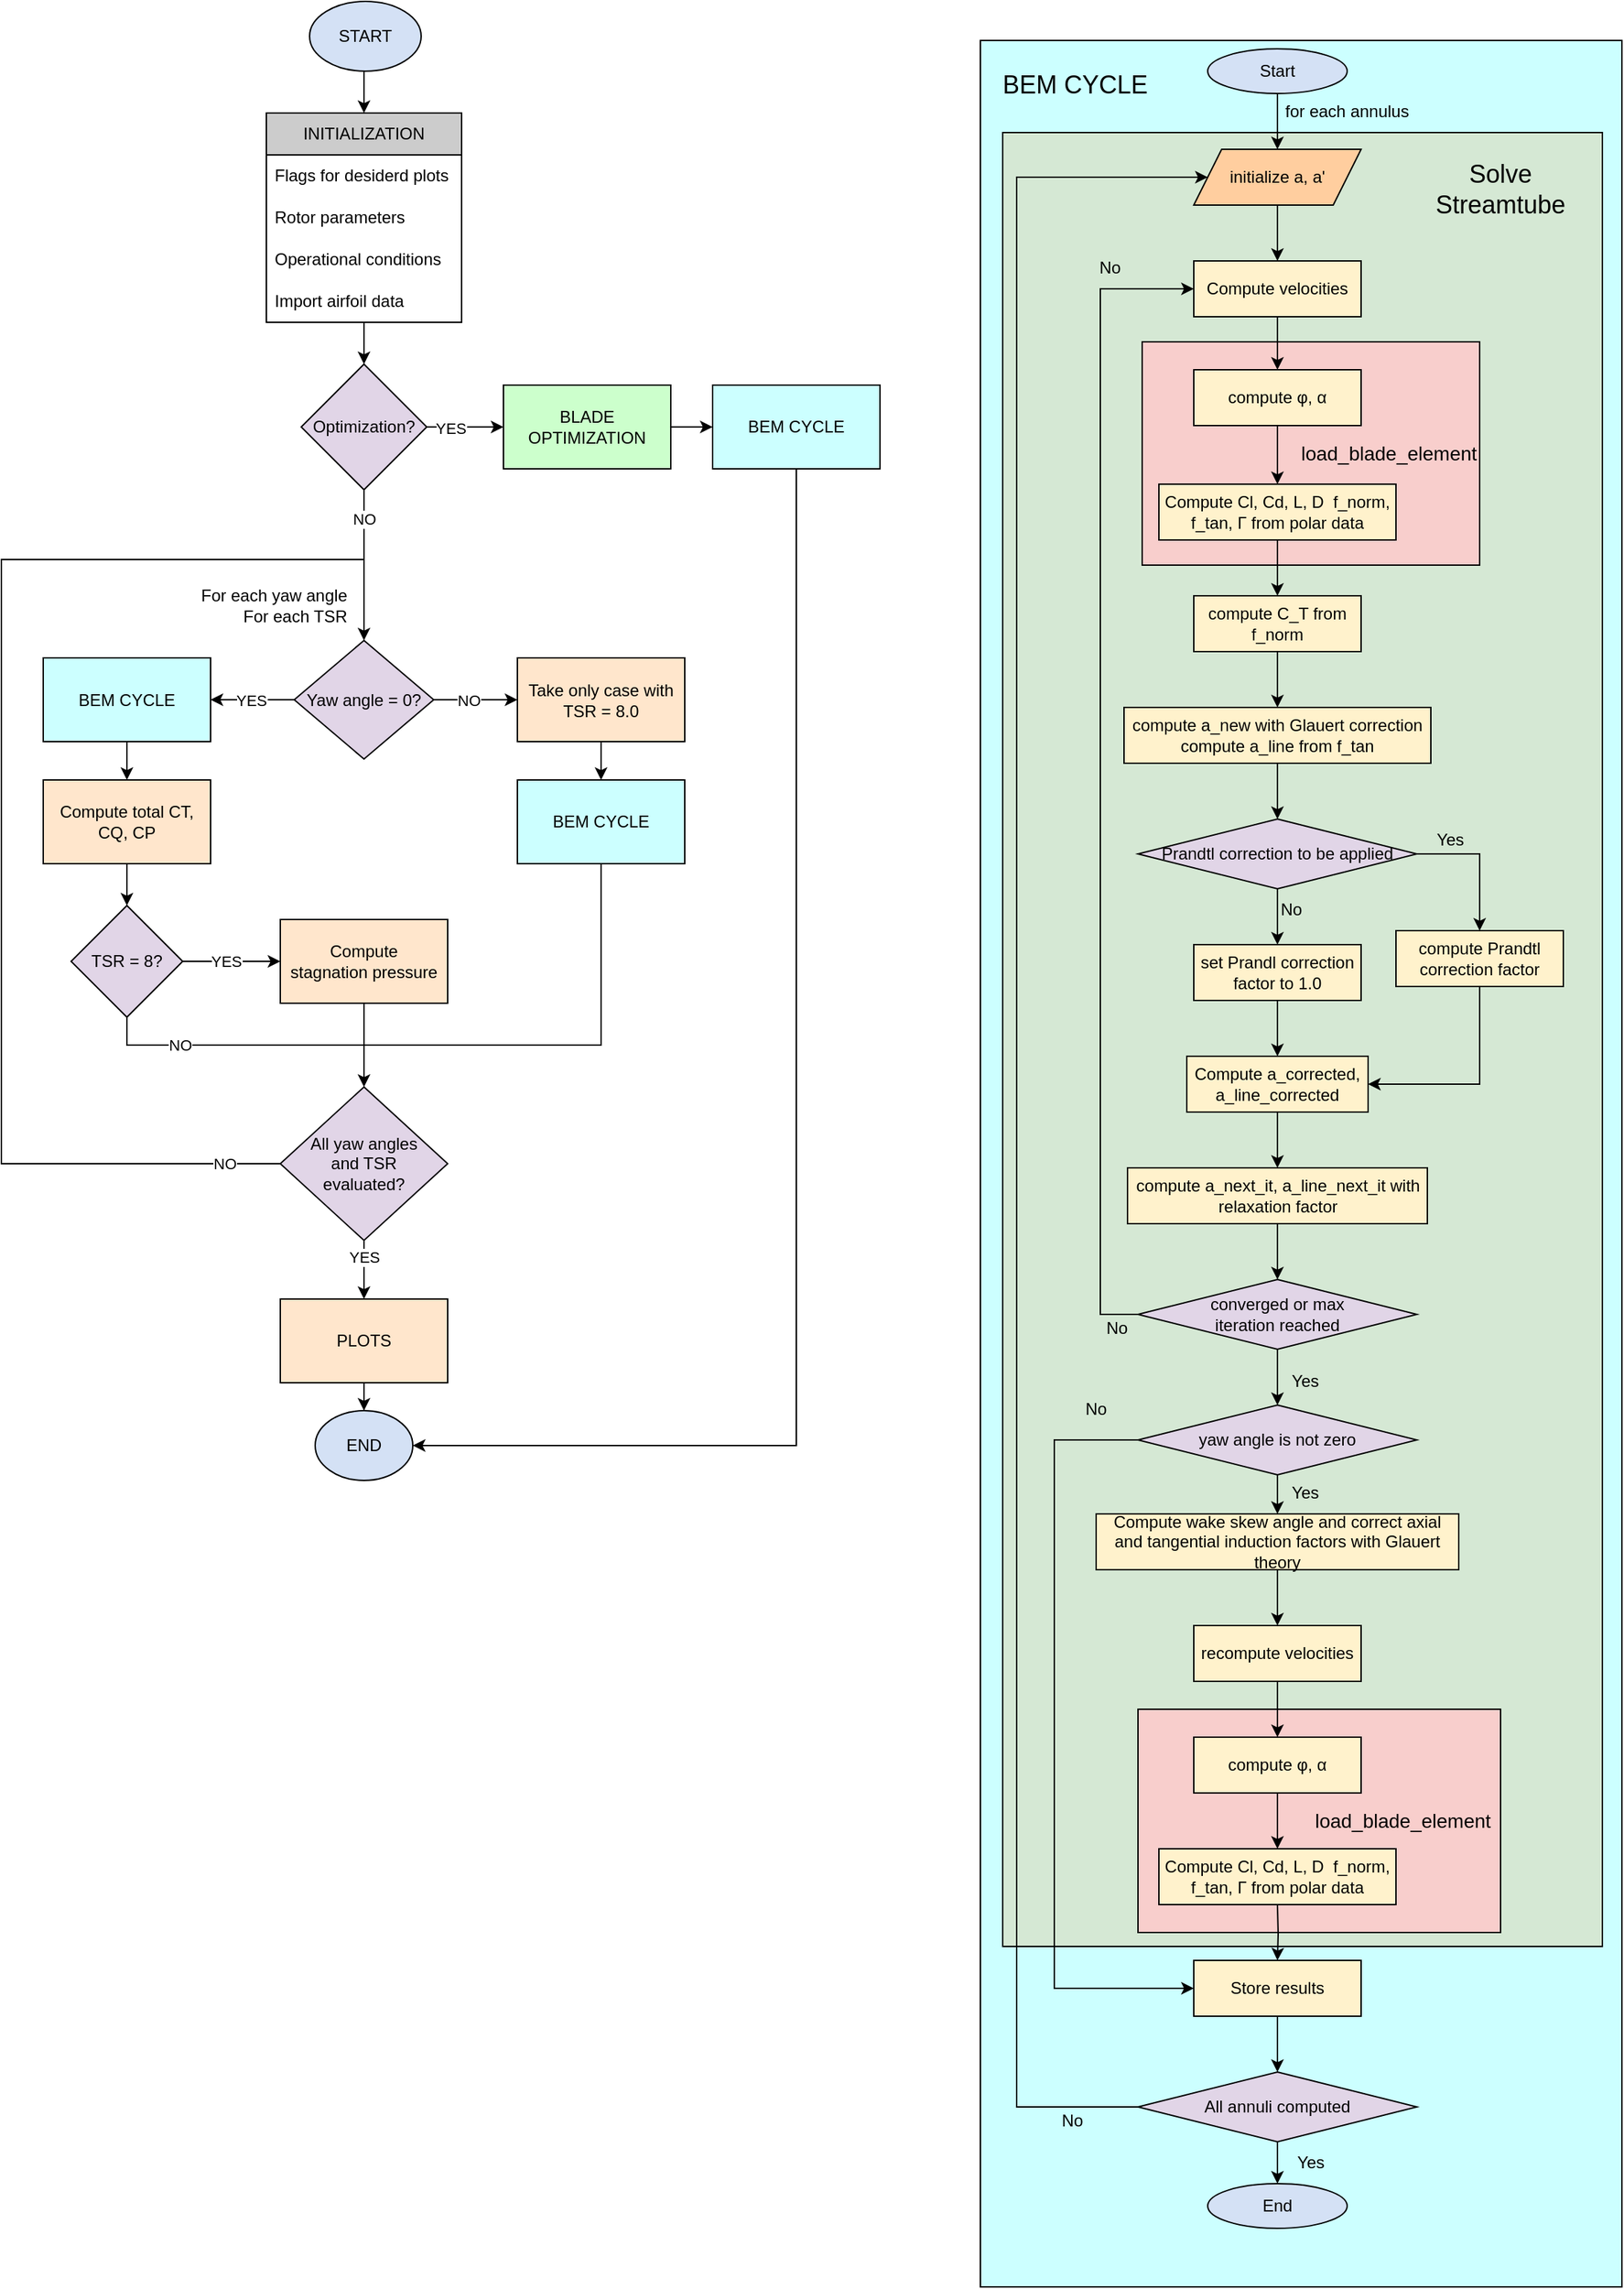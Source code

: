 <mxfile version="26.1.1">
  <diagram id="C5RBs43oDa-KdzZeNtuy" name="Page-1">
    <mxGraphModel dx="6079" dy="2228" grid="1" gridSize="10" guides="1" tooltips="1" connect="1" arrows="1" fold="1" page="1" pageScale="1" pageWidth="827" pageHeight="1169" math="0" shadow="0">
      <root>
        <mxCell id="WIyWlLk6GJQsqaUBKTNV-0" />
        <mxCell id="WIyWlLk6GJQsqaUBKTNV-1" parent="WIyWlLk6GJQsqaUBKTNV-0" />
        <mxCell id="lu5UdBAbkzEqNOQLVhs5-148" value="" style="rounded=0;whiteSpace=wrap;html=1;fillColor=#CCFFFF;" parent="WIyWlLk6GJQsqaUBKTNV-1" vertex="1">
          <mxGeometry x="-93" y="40" width="460" height="1610" as="geometry" />
        </mxCell>
        <mxCell id="LKQV-oSHh0Kc1NYlFT-x-73" value="" style="rounded=0;whiteSpace=wrap;html=1;fillColor=#D5E8D4;" parent="WIyWlLk6GJQsqaUBKTNV-1" vertex="1">
          <mxGeometry x="-77" y="106" width="430" height="1300" as="geometry" />
        </mxCell>
        <mxCell id="LKQV-oSHh0Kc1NYlFT-x-71" value="" style="rounded=0;whiteSpace=wrap;html=1;fillColor=#F8CECC;" parent="WIyWlLk6GJQsqaUBKTNV-1" vertex="1">
          <mxGeometry x="23" y="256" width="242" height="160" as="geometry" />
        </mxCell>
        <mxCell id="LKQV-oSHh0Kc1NYlFT-x-69" value="" style="rounded=0;whiteSpace=wrap;html=1;fillColor=#F8CECC;" parent="WIyWlLk6GJQsqaUBKTNV-1" vertex="1">
          <mxGeometry x="20" y="1236" width="260" height="160" as="geometry" />
        </mxCell>
        <mxCell id="LKQV-oSHh0Kc1NYlFT-x-0" value="for each annulus" style="text;html=1;align=center;verticalAlign=middle;whiteSpace=wrap;rounded=0;" parent="WIyWlLk6GJQsqaUBKTNV-1" vertex="1">
          <mxGeometry x="120" y="76" width="100" height="30" as="geometry" />
        </mxCell>
        <mxCell id="LKQV-oSHh0Kc1NYlFT-x-2" style="edgeStyle=orthogonalEdgeStyle;rounded=0;orthogonalLoop=1;jettySize=auto;html=1;exitX=0.5;exitY=1;exitDx=0;exitDy=0;" parent="WIyWlLk6GJQsqaUBKTNV-1" source="LKQV-oSHh0Kc1NYlFT-x-1" edge="1">
          <mxGeometry relative="1" as="geometry">
            <mxPoint x="120" y="198" as="targetPoint" />
          </mxGeometry>
        </mxCell>
        <mxCell id="LKQV-oSHh0Kc1NYlFT-x-1" value="initialize a, a&#39;" style="shape=parallelogram;perimeter=parallelogramPerimeter;whiteSpace=wrap;html=1;fixedSize=1;fillColor=#FFCE9F;" parent="WIyWlLk6GJQsqaUBKTNV-1" vertex="1">
          <mxGeometry x="60" y="118" width="120" height="40" as="geometry" />
        </mxCell>
        <mxCell id="LKQV-oSHh0Kc1NYlFT-x-3" value="" style="endArrow=classic;html=1;rounded=0;entryX=0.5;entryY=0;entryDx=0;entryDy=0;" parent="WIyWlLk6GJQsqaUBKTNV-1" target="LKQV-oSHh0Kc1NYlFT-x-1" edge="1">
          <mxGeometry width="50" height="50" relative="1" as="geometry">
            <mxPoint x="120" y="78" as="sourcePoint" />
            <mxPoint x="145" y="48" as="targetPoint" />
          </mxGeometry>
        </mxCell>
        <mxCell id="LKQV-oSHh0Kc1NYlFT-x-77" style="edgeStyle=orthogonalEdgeStyle;rounded=0;orthogonalLoop=1;jettySize=auto;html=1;exitX=0.5;exitY=1;exitDx=0;exitDy=0;entryX=0.5;entryY=0;entryDx=0;entryDy=0;" parent="WIyWlLk6GJQsqaUBKTNV-1" source="LKQV-oSHh0Kc1NYlFT-x-4" target="LKQV-oSHh0Kc1NYlFT-x-76" edge="1">
          <mxGeometry relative="1" as="geometry" />
        </mxCell>
        <mxCell id="LKQV-oSHh0Kc1NYlFT-x-4" value="Compute velocities" style="rounded=0;whiteSpace=wrap;html=1;fillColor=#FFF2CC;" parent="WIyWlLk6GJQsqaUBKTNV-1" vertex="1">
          <mxGeometry x="60" y="198" width="120" height="40" as="geometry" />
        </mxCell>
        <mxCell id="LKQV-oSHh0Kc1NYlFT-x-8" value="Compute Cl, Cd, L, D&amp;nbsp; f_norm, f_tan,&amp;nbsp;Γ from polar data" style="rounded=0;whiteSpace=wrap;html=1;fillColor=#FFF2CC;" parent="WIyWlLk6GJQsqaUBKTNV-1" vertex="1">
          <mxGeometry x="35" y="358" width="170" height="40" as="geometry" />
        </mxCell>
        <mxCell id="LKQV-oSHh0Kc1NYlFT-x-13" style="edgeStyle=orthogonalEdgeStyle;rounded=0;orthogonalLoop=1;jettySize=auto;html=1;exitX=0.5;exitY=1;exitDx=0;exitDy=0;entryX=0.5;entryY=0;entryDx=0;entryDy=0;" parent="WIyWlLk6GJQsqaUBKTNV-1" source="LKQV-oSHh0Kc1NYlFT-x-9" target="LKQV-oSHh0Kc1NYlFT-x-12" edge="1">
          <mxGeometry relative="1" as="geometry" />
        </mxCell>
        <mxCell id="LKQV-oSHh0Kc1NYlFT-x-9" value="compute C_T from f_norm" style="rounded=0;whiteSpace=wrap;html=1;fillColor=#FFF2CC;" parent="WIyWlLk6GJQsqaUBKTNV-1" vertex="1">
          <mxGeometry x="60" y="438" width="120" height="40" as="geometry" />
        </mxCell>
        <mxCell id="LKQV-oSHh0Kc1NYlFT-x-10" value="" style="endArrow=classic;html=1;rounded=0;exitX=0.5;exitY=1;exitDx=0;exitDy=0;entryX=0.5;entryY=0;entryDx=0;entryDy=0;" parent="WIyWlLk6GJQsqaUBKTNV-1" source="LKQV-oSHh0Kc1NYlFT-x-8" target="LKQV-oSHh0Kc1NYlFT-x-9" edge="1">
          <mxGeometry width="50" height="50" relative="1" as="geometry">
            <mxPoint x="40" y="458" as="sourcePoint" />
            <mxPoint x="90" y="408" as="targetPoint" />
          </mxGeometry>
        </mxCell>
        <mxCell id="LKQV-oSHh0Kc1NYlFT-x-15" style="edgeStyle=orthogonalEdgeStyle;rounded=0;orthogonalLoop=1;jettySize=auto;html=1;exitX=0.5;exitY=1;exitDx=0;exitDy=0;entryX=0.5;entryY=0;entryDx=0;entryDy=0;" parent="WIyWlLk6GJQsqaUBKTNV-1" source="LKQV-oSHh0Kc1NYlFT-x-12" target="LKQV-oSHh0Kc1NYlFT-x-14" edge="1">
          <mxGeometry relative="1" as="geometry" />
        </mxCell>
        <mxCell id="LKQV-oSHh0Kc1NYlFT-x-12" value="compute a_new with Glauert correction&lt;br&gt;compute a_line from f_tan" style="rounded=0;whiteSpace=wrap;html=1;fillColor=#FFF2CC;" parent="WIyWlLk6GJQsqaUBKTNV-1" vertex="1">
          <mxGeometry x="10" y="518" width="220" height="40" as="geometry" />
        </mxCell>
        <mxCell id="LKQV-oSHh0Kc1NYlFT-x-24" style="edgeStyle=orthogonalEdgeStyle;rounded=0;orthogonalLoop=1;jettySize=auto;html=1;exitX=1;exitY=0.5;exitDx=0;exitDy=0;entryX=0.5;entryY=0;entryDx=0;entryDy=0;" parent="WIyWlLk6GJQsqaUBKTNV-1" source="LKQV-oSHh0Kc1NYlFT-x-14" target="LKQV-oSHh0Kc1NYlFT-x-23" edge="1">
          <mxGeometry relative="1" as="geometry" />
        </mxCell>
        <mxCell id="LKQV-oSHh0Kc1NYlFT-x-27" style="edgeStyle=orthogonalEdgeStyle;rounded=0;orthogonalLoop=1;jettySize=auto;html=1;exitX=0.5;exitY=1;exitDx=0;exitDy=0;entryX=0.5;entryY=0;entryDx=0;entryDy=0;" parent="WIyWlLk6GJQsqaUBKTNV-1" source="LKQV-oSHh0Kc1NYlFT-x-14" target="LKQV-oSHh0Kc1NYlFT-x-26" edge="1">
          <mxGeometry relative="1" as="geometry" />
        </mxCell>
        <mxCell id="LKQV-oSHh0Kc1NYlFT-x-14" value="Prandtl correction to be applied" style="rhombus;whiteSpace=wrap;html=1;fillColor=#E1D5E7;" parent="WIyWlLk6GJQsqaUBKTNV-1" vertex="1">
          <mxGeometry x="20" y="598" width="200" height="50" as="geometry" />
        </mxCell>
        <mxCell id="LKQV-oSHh0Kc1NYlFT-x-32" style="edgeStyle=orthogonalEdgeStyle;rounded=0;orthogonalLoop=1;jettySize=auto;html=1;exitX=0.5;exitY=1;exitDx=0;exitDy=0;entryX=1;entryY=0.5;entryDx=0;entryDy=0;" parent="WIyWlLk6GJQsqaUBKTNV-1" source="LKQV-oSHh0Kc1NYlFT-x-23" target="LKQV-oSHh0Kc1NYlFT-x-30" edge="1">
          <mxGeometry relative="1" as="geometry" />
        </mxCell>
        <mxCell id="LKQV-oSHh0Kc1NYlFT-x-23" value="compute Prandtl correction factor" style="rounded=0;whiteSpace=wrap;html=1;fillColor=#FFF2CC;" parent="WIyWlLk6GJQsqaUBKTNV-1" vertex="1">
          <mxGeometry x="205" y="678" width="120" height="40" as="geometry" />
        </mxCell>
        <mxCell id="LKQV-oSHh0Kc1NYlFT-x-31" style="edgeStyle=orthogonalEdgeStyle;rounded=0;orthogonalLoop=1;jettySize=auto;html=1;exitX=0.5;exitY=1;exitDx=0;exitDy=0;entryX=0.5;entryY=0;entryDx=0;entryDy=0;" parent="WIyWlLk6GJQsqaUBKTNV-1" source="LKQV-oSHh0Kc1NYlFT-x-26" target="LKQV-oSHh0Kc1NYlFT-x-30" edge="1">
          <mxGeometry relative="1" as="geometry" />
        </mxCell>
        <mxCell id="LKQV-oSHh0Kc1NYlFT-x-26" value="set Prandl correction factor to 1.0" style="rounded=0;whiteSpace=wrap;html=1;fillColor=#FFF2CC;" parent="WIyWlLk6GJQsqaUBKTNV-1" vertex="1">
          <mxGeometry x="60" y="688" width="120" height="40" as="geometry" />
        </mxCell>
        <mxCell id="LKQV-oSHh0Kc1NYlFT-x-28" value="Yes" style="text;html=1;align=center;verticalAlign=middle;whiteSpace=wrap;rounded=0;" parent="WIyWlLk6GJQsqaUBKTNV-1" vertex="1">
          <mxGeometry x="214" y="598" width="60" height="30" as="geometry" />
        </mxCell>
        <mxCell id="LKQV-oSHh0Kc1NYlFT-x-29" value="No" style="text;html=1;align=center;verticalAlign=middle;whiteSpace=wrap;rounded=0;" parent="WIyWlLk6GJQsqaUBKTNV-1" vertex="1">
          <mxGeometry x="100" y="648" width="60" height="30" as="geometry" />
        </mxCell>
        <mxCell id="LKQV-oSHh0Kc1NYlFT-x-34" style="edgeStyle=orthogonalEdgeStyle;rounded=0;orthogonalLoop=1;jettySize=auto;html=1;exitX=0.5;exitY=1;exitDx=0;exitDy=0;entryX=0.5;entryY=0;entryDx=0;entryDy=0;" parent="WIyWlLk6GJQsqaUBKTNV-1" source="LKQV-oSHh0Kc1NYlFT-x-30" target="LKQV-oSHh0Kc1NYlFT-x-33" edge="1">
          <mxGeometry relative="1" as="geometry" />
        </mxCell>
        <mxCell id="LKQV-oSHh0Kc1NYlFT-x-30" value="Compute a_corrected, a_line_corrected" style="rounded=0;whiteSpace=wrap;html=1;fillColor=#FFF2CC;" parent="WIyWlLk6GJQsqaUBKTNV-1" vertex="1">
          <mxGeometry x="55" y="768" width="130" height="40" as="geometry" />
        </mxCell>
        <mxCell id="LKQV-oSHh0Kc1NYlFT-x-37" style="edgeStyle=orthogonalEdgeStyle;rounded=0;orthogonalLoop=1;jettySize=auto;html=1;exitX=0.5;exitY=1;exitDx=0;exitDy=0;entryX=0.5;entryY=0;entryDx=0;entryDy=0;" parent="WIyWlLk6GJQsqaUBKTNV-1" source="LKQV-oSHh0Kc1NYlFT-x-33" target="LKQV-oSHh0Kc1NYlFT-x-36" edge="1">
          <mxGeometry relative="1" as="geometry" />
        </mxCell>
        <mxCell id="LKQV-oSHh0Kc1NYlFT-x-33" value="compute a_next_it, a_line_next_it with relaxation factor" style="rounded=0;whiteSpace=wrap;html=1;fillColor=#FFF2CC;" parent="WIyWlLk6GJQsqaUBKTNV-1" vertex="1">
          <mxGeometry x="12.5" y="848" width="215" height="40" as="geometry" />
        </mxCell>
        <mxCell id="LKQV-oSHh0Kc1NYlFT-x-38" style="edgeStyle=orthogonalEdgeStyle;rounded=0;orthogonalLoop=1;jettySize=auto;html=1;exitX=0;exitY=0.5;exitDx=0;exitDy=0;entryX=0;entryY=0.5;entryDx=0;entryDy=0;" parent="WIyWlLk6GJQsqaUBKTNV-1" source="LKQV-oSHh0Kc1NYlFT-x-36" target="LKQV-oSHh0Kc1NYlFT-x-4" edge="1">
          <mxGeometry relative="1" as="geometry">
            <Array as="points">
              <mxPoint x="-7" y="953" />
              <mxPoint x="-7" y="218" />
            </Array>
          </mxGeometry>
        </mxCell>
        <mxCell id="LKQV-oSHh0Kc1NYlFT-x-41" style="edgeStyle=orthogonalEdgeStyle;rounded=0;orthogonalLoop=1;jettySize=auto;html=1;exitX=0.5;exitY=1;exitDx=0;exitDy=0;entryX=0.5;entryY=0;entryDx=0;entryDy=0;" parent="WIyWlLk6GJQsqaUBKTNV-1" source="LKQV-oSHh0Kc1NYlFT-x-36" target="LKQV-oSHh0Kc1NYlFT-x-40" edge="1">
          <mxGeometry relative="1" as="geometry" />
        </mxCell>
        <mxCell id="LKQV-oSHh0Kc1NYlFT-x-36" value="converged or max &lt;br&gt;iteration reached" style="rhombus;whiteSpace=wrap;html=1;fillColor=#E1D5E7;" parent="WIyWlLk6GJQsqaUBKTNV-1" vertex="1">
          <mxGeometry x="20" y="928" width="200" height="50" as="geometry" />
        </mxCell>
        <mxCell id="LKQV-oSHh0Kc1NYlFT-x-39" value="No" style="text;html=1;align=center;verticalAlign=middle;whiteSpace=wrap;rounded=0;" parent="WIyWlLk6GJQsqaUBKTNV-1" vertex="1">
          <mxGeometry x="-30" y="188" width="60" height="30" as="geometry" />
        </mxCell>
        <mxCell id="LKQV-oSHh0Kc1NYlFT-x-44" style="edgeStyle=orthogonalEdgeStyle;rounded=0;orthogonalLoop=1;jettySize=auto;html=1;exitX=0.5;exitY=1;exitDx=0;exitDy=0;entryX=0.5;entryY=0;entryDx=0;entryDy=0;" parent="WIyWlLk6GJQsqaUBKTNV-1" source="LKQV-oSHh0Kc1NYlFT-x-40" target="LKQV-oSHh0Kc1NYlFT-x-43" edge="1">
          <mxGeometry relative="1" as="geometry" />
        </mxCell>
        <mxCell id="LKQV-oSHh0Kc1NYlFT-x-57" style="edgeStyle=orthogonalEdgeStyle;rounded=0;orthogonalLoop=1;jettySize=auto;html=1;exitX=0;exitY=0.5;exitDx=0;exitDy=0;entryX=0;entryY=0.5;entryDx=0;entryDy=0;" parent="WIyWlLk6GJQsqaUBKTNV-1" source="LKQV-oSHh0Kc1NYlFT-x-40" target="LKQV-oSHh0Kc1NYlFT-x-55" edge="1">
          <mxGeometry relative="1" as="geometry">
            <Array as="points">
              <mxPoint x="-40" y="1043" />
              <mxPoint x="-40" y="1436" />
            </Array>
          </mxGeometry>
        </mxCell>
        <mxCell id="LKQV-oSHh0Kc1NYlFT-x-40" value="yaw angle is not zero" style="rhombus;whiteSpace=wrap;html=1;fillColor=#E1D5E7;" parent="WIyWlLk6GJQsqaUBKTNV-1" vertex="1">
          <mxGeometry x="20" y="1018" width="200" height="50" as="geometry" />
        </mxCell>
        <mxCell id="LKQV-oSHh0Kc1NYlFT-x-42" value="Start" style="ellipse;whiteSpace=wrap;html=1;fillColor=#D4E1F5;" parent="WIyWlLk6GJQsqaUBKTNV-1" vertex="1">
          <mxGeometry x="70" y="46" width="100" height="32" as="geometry" />
        </mxCell>
        <mxCell id="LKQV-oSHh0Kc1NYlFT-x-47" style="edgeStyle=orthogonalEdgeStyle;rounded=0;orthogonalLoop=1;jettySize=auto;html=1;exitX=0.5;exitY=1;exitDx=0;exitDy=0;entryX=0.5;entryY=0;entryDx=0;entryDy=0;" parent="WIyWlLk6GJQsqaUBKTNV-1" source="LKQV-oSHh0Kc1NYlFT-x-43" target="LKQV-oSHh0Kc1NYlFT-x-45" edge="1">
          <mxGeometry relative="1" as="geometry" />
        </mxCell>
        <mxCell id="LKQV-oSHh0Kc1NYlFT-x-43" value="Compute wake skew angle and correct axial and tangential induction factors with Glauert theory" style="rounded=0;whiteSpace=wrap;html=1;fillColor=#FFF2CC;" parent="WIyWlLk6GJQsqaUBKTNV-1" vertex="1">
          <mxGeometry x="-10" y="1096" width="260" height="40" as="geometry" />
        </mxCell>
        <mxCell id="LKQV-oSHh0Kc1NYlFT-x-51" style="edgeStyle=orthogonalEdgeStyle;rounded=0;orthogonalLoop=1;jettySize=auto;html=1;exitX=0.5;exitY=1;exitDx=0;exitDy=0;entryX=0.5;entryY=0;entryDx=0;entryDy=0;" parent="WIyWlLk6GJQsqaUBKTNV-1" source="LKQV-oSHh0Kc1NYlFT-x-45" target="LKQV-oSHh0Kc1NYlFT-x-50" edge="1">
          <mxGeometry relative="1" as="geometry" />
        </mxCell>
        <mxCell id="LKQV-oSHh0Kc1NYlFT-x-45" value="recompute velocities" style="rounded=0;whiteSpace=wrap;html=1;fillColor=#FFF2CC;" parent="WIyWlLk6GJQsqaUBKTNV-1" vertex="1">
          <mxGeometry x="60" y="1176" width="120" height="40" as="geometry" />
        </mxCell>
        <mxCell id="LKQV-oSHh0Kc1NYlFT-x-54" style="edgeStyle=orthogonalEdgeStyle;rounded=0;orthogonalLoop=1;jettySize=auto;html=1;exitX=0.5;exitY=1;exitDx=0;exitDy=0;entryX=0.5;entryY=0;entryDx=0;entryDy=0;" parent="WIyWlLk6GJQsqaUBKTNV-1" source="LKQV-oSHh0Kc1NYlFT-x-50" edge="1">
          <mxGeometry relative="1" as="geometry">
            <mxPoint x="120" y="1336" as="targetPoint" />
          </mxGeometry>
        </mxCell>
        <mxCell id="LKQV-oSHh0Kc1NYlFT-x-50" value="compute φ, α" style="rounded=0;whiteSpace=wrap;html=1;fillColor=#FFF2CC;" parent="WIyWlLk6GJQsqaUBKTNV-1" vertex="1">
          <mxGeometry x="60" y="1256" width="120" height="40" as="geometry" />
        </mxCell>
        <mxCell id="LKQV-oSHh0Kc1NYlFT-x-56" style="edgeStyle=orthogonalEdgeStyle;rounded=0;orthogonalLoop=1;jettySize=auto;html=1;exitX=0.5;exitY=1;exitDx=0;exitDy=0;entryX=0.5;entryY=0;entryDx=0;entryDy=0;" parent="WIyWlLk6GJQsqaUBKTNV-1" target="LKQV-oSHh0Kc1NYlFT-x-55" edge="1">
          <mxGeometry relative="1" as="geometry">
            <mxPoint x="120" y="1376" as="sourcePoint" />
          </mxGeometry>
        </mxCell>
        <mxCell id="LKQV-oSHh0Kc1NYlFT-x-64" style="edgeStyle=orthogonalEdgeStyle;rounded=0;orthogonalLoop=1;jettySize=auto;html=1;exitX=0.5;exitY=1;exitDx=0;exitDy=0;entryX=0.5;entryY=0;entryDx=0;entryDy=0;" parent="WIyWlLk6GJQsqaUBKTNV-1" source="LKQV-oSHh0Kc1NYlFT-x-55" target="LKQV-oSHh0Kc1NYlFT-x-63" edge="1">
          <mxGeometry relative="1" as="geometry" />
        </mxCell>
        <mxCell id="LKQV-oSHh0Kc1NYlFT-x-55" value="Store results" style="rounded=0;whiteSpace=wrap;html=1;fillColor=#FFF2CC;" parent="WIyWlLk6GJQsqaUBKTNV-1" vertex="1">
          <mxGeometry x="60" y="1416" width="120" height="40" as="geometry" />
        </mxCell>
        <mxCell id="LKQV-oSHh0Kc1NYlFT-x-58" value="No" style="text;html=1;align=center;verticalAlign=middle;whiteSpace=wrap;rounded=0;" parent="WIyWlLk6GJQsqaUBKTNV-1" vertex="1">
          <mxGeometry x="-40" y="1006" width="60" height="30" as="geometry" />
        </mxCell>
        <mxCell id="LKQV-oSHh0Kc1NYlFT-x-59" value="Yes" style="text;html=1;align=center;verticalAlign=middle;whiteSpace=wrap;rounded=0;" parent="WIyWlLk6GJQsqaUBKTNV-1" vertex="1">
          <mxGeometry x="110" y="1066" width="60" height="30" as="geometry" />
        </mxCell>
        <mxCell id="LKQV-oSHh0Kc1NYlFT-x-60" value="No" style="text;html=1;align=center;verticalAlign=middle;whiteSpace=wrap;rounded=0;" parent="WIyWlLk6GJQsqaUBKTNV-1" vertex="1">
          <mxGeometry x="-25" y="948" width="60" height="30" as="geometry" />
        </mxCell>
        <mxCell id="LKQV-oSHh0Kc1NYlFT-x-61" value="Yes" style="text;html=1;align=center;verticalAlign=middle;whiteSpace=wrap;rounded=0;" parent="WIyWlLk6GJQsqaUBKTNV-1" vertex="1">
          <mxGeometry x="110" y="986" width="60" height="30" as="geometry" />
        </mxCell>
        <mxCell id="LKQV-oSHh0Kc1NYlFT-x-65" style="edgeStyle=orthogonalEdgeStyle;rounded=0;orthogonalLoop=1;jettySize=auto;html=1;exitX=0;exitY=0.5;exitDx=0;exitDy=0;entryX=0;entryY=0.5;entryDx=0;entryDy=0;" parent="WIyWlLk6GJQsqaUBKTNV-1" source="LKQV-oSHh0Kc1NYlFT-x-63" target="LKQV-oSHh0Kc1NYlFT-x-1" edge="1">
          <mxGeometry relative="1" as="geometry">
            <mxPoint x="-120" y="136" as="targetPoint" />
            <Array as="points">
              <mxPoint x="-67" y="1521" />
              <mxPoint x="-67" y="138" />
            </Array>
          </mxGeometry>
        </mxCell>
        <mxCell id="LKQV-oSHh0Kc1NYlFT-x-68" style="edgeStyle=orthogonalEdgeStyle;rounded=0;orthogonalLoop=1;jettySize=auto;html=1;exitX=0.5;exitY=1;exitDx=0;exitDy=0;entryX=0.5;entryY=0;entryDx=0;entryDy=0;" parent="WIyWlLk6GJQsqaUBKTNV-1" source="LKQV-oSHh0Kc1NYlFT-x-63" target="LKQV-oSHh0Kc1NYlFT-x-67" edge="1">
          <mxGeometry relative="1" as="geometry" />
        </mxCell>
        <mxCell id="LKQV-oSHh0Kc1NYlFT-x-63" value="All annuli computed" style="rhombus;whiteSpace=wrap;html=1;fillColor=#E1D5E7;" parent="WIyWlLk6GJQsqaUBKTNV-1" vertex="1">
          <mxGeometry x="20" y="1496" width="200" height="50" as="geometry" />
        </mxCell>
        <mxCell id="LKQV-oSHh0Kc1NYlFT-x-66" value="No" style="text;html=1;align=center;verticalAlign=middle;whiteSpace=wrap;rounded=0;" parent="WIyWlLk6GJQsqaUBKTNV-1" vertex="1">
          <mxGeometry x="-57" y="1516" width="60" height="30" as="geometry" />
        </mxCell>
        <mxCell id="LKQV-oSHh0Kc1NYlFT-x-67" value="End" style="ellipse;whiteSpace=wrap;html=1;fillColor=#D4E1F5;" parent="WIyWlLk6GJQsqaUBKTNV-1" vertex="1">
          <mxGeometry x="70" y="1576" width="100" height="32" as="geometry" />
        </mxCell>
        <mxCell id="LKQV-oSHh0Kc1NYlFT-x-72" value="&lt;span style=&quot;font-size: 14px;&quot;&gt;load_blade_element&lt;/span&gt;" style="text;html=1;align=center;verticalAlign=middle;whiteSpace=wrap;rounded=0;" parent="WIyWlLk6GJQsqaUBKTNV-1" vertex="1">
          <mxGeometry x="170" y="316" width="60" height="40" as="geometry" />
        </mxCell>
        <mxCell id="LKQV-oSHh0Kc1NYlFT-x-74" value="&lt;font style=&quot;font-size: 18px;&quot;&gt;Solve Streamtube&lt;/font&gt;" style="text;html=1;align=center;verticalAlign=middle;whiteSpace=wrap;rounded=0;" parent="WIyWlLk6GJQsqaUBKTNV-1" vertex="1">
          <mxGeometry x="230" y="146" width="100" height="1" as="geometry" />
        </mxCell>
        <mxCell id="LKQV-oSHh0Kc1NYlFT-x-75" value="Compute Cl, Cd, L, D&amp;nbsp; f_norm, f_tan,&amp;nbsp;Γ from polar data" style="rounded=0;whiteSpace=wrap;html=1;fillColor=#FFF2CC;" parent="WIyWlLk6GJQsqaUBKTNV-1" vertex="1">
          <mxGeometry x="35" y="1336" width="170" height="40" as="geometry" />
        </mxCell>
        <mxCell id="LKQV-oSHh0Kc1NYlFT-x-78" style="edgeStyle=orthogonalEdgeStyle;rounded=0;orthogonalLoop=1;jettySize=auto;html=1;exitX=0.5;exitY=1;exitDx=0;exitDy=0;entryX=0.5;entryY=0;entryDx=0;entryDy=0;" parent="WIyWlLk6GJQsqaUBKTNV-1" source="LKQV-oSHh0Kc1NYlFT-x-76" target="LKQV-oSHh0Kc1NYlFT-x-8" edge="1">
          <mxGeometry relative="1" as="geometry" />
        </mxCell>
        <mxCell id="LKQV-oSHh0Kc1NYlFT-x-76" value="compute φ, α" style="rounded=0;whiteSpace=wrap;html=1;fillColor=#FFF2CC;" parent="WIyWlLk6GJQsqaUBKTNV-1" vertex="1">
          <mxGeometry x="60" y="276" width="120" height="40" as="geometry" />
        </mxCell>
        <mxCell id="LKQV-oSHh0Kc1NYlFT-x-79" value="&lt;span style=&quot;font-size: 14px;&quot;&gt;load_blade_element&lt;/span&gt;" style="text;html=1;align=center;verticalAlign=middle;whiteSpace=wrap;rounded=0;" parent="WIyWlLk6GJQsqaUBKTNV-1" vertex="1">
          <mxGeometry x="180" y="1296" width="60" height="40" as="geometry" />
        </mxCell>
        <mxCell id="lu5UdBAbkzEqNOQLVhs5-98" style="edgeStyle=orthogonalEdgeStyle;rounded=0;orthogonalLoop=1;jettySize=auto;html=1;exitX=0.5;exitY=1;exitDx=0;exitDy=0;entryX=0.5;entryY=0;entryDx=0;entryDy=0;" parent="WIyWlLk6GJQsqaUBKTNV-1" target="lu5UdBAbkzEqNOQLVhs5-101" edge="1">
          <mxGeometry relative="1" as="geometry">
            <mxPoint x="-535" y="62" as="sourcePoint" />
          </mxGeometry>
        </mxCell>
        <mxCell id="lu5UdBAbkzEqNOQLVhs5-99" value="START" style="ellipse;whiteSpace=wrap;html=1;fillColor=#D4E1F5;" parent="WIyWlLk6GJQsqaUBKTNV-1" vertex="1">
          <mxGeometry x="-574" y="12" width="80" height="50" as="geometry" />
        </mxCell>
        <mxCell id="lu5UdBAbkzEqNOQLVhs5-100" value="" style="edgeStyle=orthogonalEdgeStyle;rounded=0;orthogonalLoop=1;jettySize=auto;html=1;" parent="WIyWlLk6GJQsqaUBKTNV-1" source="lu5UdBAbkzEqNOQLVhs5-101" target="lu5UdBAbkzEqNOQLVhs5-110" edge="1">
          <mxGeometry relative="1" as="geometry" />
        </mxCell>
        <mxCell id="lu5UdBAbkzEqNOQLVhs5-101" value="INITIALIZATION" style="swimlane;fontStyle=0;childLayout=stackLayout;horizontal=1;startSize=30;horizontalStack=0;resizeParent=1;resizeParentMax=0;resizeLast=0;collapsible=1;marginBottom=0;whiteSpace=wrap;html=1;fillColor=#CCCCCC;" parent="WIyWlLk6GJQsqaUBKTNV-1" vertex="1">
          <mxGeometry x="-605" y="92" width="140" height="150" as="geometry">
            <mxRectangle x="-605" y="92" width="60" height="30" as="alternateBounds" />
          </mxGeometry>
        </mxCell>
        <mxCell id="lu5UdBAbkzEqNOQLVhs5-102" value="Flags for desiderd plots" style="text;strokeColor=none;fillColor=none;align=left;verticalAlign=middle;spacingLeft=4;spacingRight=4;overflow=hidden;points=[[0,0.5],[1,0.5]];portConstraint=eastwest;rotatable=0;whiteSpace=wrap;html=1;" parent="lu5UdBAbkzEqNOQLVhs5-101" vertex="1">
          <mxGeometry y="30" width="140" height="30" as="geometry" />
        </mxCell>
        <mxCell id="lu5UdBAbkzEqNOQLVhs5-103" value="Rotor parameters" style="text;strokeColor=none;fillColor=none;align=left;verticalAlign=middle;spacingLeft=4;spacingRight=4;overflow=hidden;points=[[0,0.5],[1,0.5]];portConstraint=eastwest;rotatable=0;whiteSpace=wrap;html=1;" parent="lu5UdBAbkzEqNOQLVhs5-101" vertex="1">
          <mxGeometry y="60" width="140" height="30" as="geometry" />
        </mxCell>
        <mxCell id="lu5UdBAbkzEqNOQLVhs5-104" value="Operational conditions" style="text;strokeColor=none;fillColor=none;align=left;verticalAlign=middle;spacingLeft=4;spacingRight=4;overflow=hidden;points=[[0,0.5],[1,0.5]];portConstraint=eastwest;rotatable=0;whiteSpace=wrap;html=1;" parent="lu5UdBAbkzEqNOQLVhs5-101" vertex="1">
          <mxGeometry y="90" width="140" height="30" as="geometry" />
        </mxCell>
        <mxCell id="lu5UdBAbkzEqNOQLVhs5-105" value="Import airfoil data" style="text;strokeColor=none;fillColor=none;align=left;verticalAlign=middle;spacingLeft=4;spacingRight=4;overflow=hidden;points=[[0,0.5],[1,0.5]];portConstraint=eastwest;rotatable=0;whiteSpace=wrap;html=1;" parent="lu5UdBAbkzEqNOQLVhs5-101" vertex="1">
          <mxGeometry y="120" width="140" height="30" as="geometry" />
        </mxCell>
        <mxCell id="lu5UdBAbkzEqNOQLVhs5-106" value="" style="edgeStyle=orthogonalEdgeStyle;rounded=0;orthogonalLoop=1;jettySize=auto;html=1;" parent="WIyWlLk6GJQsqaUBKTNV-1" source="lu5UdBAbkzEqNOQLVhs5-110" target="lu5UdBAbkzEqNOQLVhs5-112" edge="1">
          <mxGeometry relative="1" as="geometry" />
        </mxCell>
        <mxCell id="lu5UdBAbkzEqNOQLVhs5-107" value="YES" style="edgeLabel;html=1;align=center;verticalAlign=middle;resizable=0;points=[];" parent="lu5UdBAbkzEqNOQLVhs5-106" vertex="1" connectable="0">
          <mxGeometry x="-0.382" y="-1" relative="1" as="geometry">
            <mxPoint as="offset" />
          </mxGeometry>
        </mxCell>
        <mxCell id="lu5UdBAbkzEqNOQLVhs5-108" value="" style="edgeStyle=orthogonalEdgeStyle;rounded=0;orthogonalLoop=1;jettySize=auto;html=1;" parent="WIyWlLk6GJQsqaUBKTNV-1" source="lu5UdBAbkzEqNOQLVhs5-110" target="lu5UdBAbkzEqNOQLVhs5-122" edge="1">
          <mxGeometry relative="1" as="geometry" />
        </mxCell>
        <mxCell id="lu5UdBAbkzEqNOQLVhs5-109" value="NO" style="edgeLabel;html=1;align=center;verticalAlign=middle;resizable=0;points=[];" parent="lu5UdBAbkzEqNOQLVhs5-108" vertex="1" connectable="0">
          <mxGeometry x="-0.087" relative="1" as="geometry">
            <mxPoint y="-29" as="offset" />
          </mxGeometry>
        </mxCell>
        <mxCell id="lu5UdBAbkzEqNOQLVhs5-110" value="Optimization?" style="rhombus;whiteSpace=wrap;html=1;fillColor=#E1D5E7;" parent="WIyWlLk6GJQsqaUBKTNV-1" vertex="1">
          <mxGeometry x="-580" y="272" width="90" height="90" as="geometry" />
        </mxCell>
        <mxCell id="lu5UdBAbkzEqNOQLVhs5-111" value="" style="edgeStyle=orthogonalEdgeStyle;rounded=0;orthogonalLoop=1;jettySize=auto;html=1;" parent="WIyWlLk6GJQsqaUBKTNV-1" source="lu5UdBAbkzEqNOQLVhs5-112" target="lu5UdBAbkzEqNOQLVhs5-114" edge="1">
          <mxGeometry relative="1" as="geometry" />
        </mxCell>
        <mxCell id="lu5UdBAbkzEqNOQLVhs5-112" value="BLADE OPTIMIZATION" style="whiteSpace=wrap;html=1;fillColor=#CCFFCC;" parent="WIyWlLk6GJQsqaUBKTNV-1" vertex="1">
          <mxGeometry x="-435" y="287" width="120" height="60" as="geometry" />
        </mxCell>
        <mxCell id="lu5UdBAbkzEqNOQLVhs5-150" style="edgeStyle=orthogonalEdgeStyle;rounded=0;orthogonalLoop=1;jettySize=auto;html=1;exitX=0.5;exitY=1;exitDx=0;exitDy=0;entryX=1;entryY=0.5;entryDx=0;entryDy=0;" parent="WIyWlLk6GJQsqaUBKTNV-1" source="lu5UdBAbkzEqNOQLVhs5-114" target="lu5UdBAbkzEqNOQLVhs5-147" edge="1">
          <mxGeometry relative="1" as="geometry" />
        </mxCell>
        <mxCell id="lu5UdBAbkzEqNOQLVhs5-114" value="BEM CYCLE" style="whiteSpace=wrap;html=1;fillColor=#CCFFFF;" parent="WIyWlLk6GJQsqaUBKTNV-1" vertex="1">
          <mxGeometry x="-285" y="287" width="120" height="60" as="geometry" />
        </mxCell>
        <mxCell id="lu5UdBAbkzEqNOQLVhs5-118" value="" style="edgeStyle=orthogonalEdgeStyle;rounded=0;orthogonalLoop=1;jettySize=auto;html=1;" parent="WIyWlLk6GJQsqaUBKTNV-1" source="lu5UdBAbkzEqNOQLVhs5-122" target="lu5UdBAbkzEqNOQLVhs5-124" edge="1">
          <mxGeometry relative="1" as="geometry" />
        </mxCell>
        <mxCell id="lu5UdBAbkzEqNOQLVhs5-119" value="NO" style="edgeLabel;html=1;align=center;verticalAlign=middle;resizable=0;points=[];" parent="lu5UdBAbkzEqNOQLVhs5-118" vertex="1" connectable="0">
          <mxGeometry x="-0.183" y="-3" relative="1" as="geometry">
            <mxPoint y="-3" as="offset" />
          </mxGeometry>
        </mxCell>
        <mxCell id="lu5UdBAbkzEqNOQLVhs5-120" value="" style="edgeStyle=orthogonalEdgeStyle;rounded=0;orthogonalLoop=1;jettySize=auto;html=1;" parent="WIyWlLk6GJQsqaUBKTNV-1" source="lu5UdBAbkzEqNOQLVhs5-122" target="lu5UdBAbkzEqNOQLVhs5-127" edge="1">
          <mxGeometry relative="1" as="geometry" />
        </mxCell>
        <mxCell id="lu5UdBAbkzEqNOQLVhs5-121" value="YES" style="edgeLabel;html=1;align=center;verticalAlign=middle;resizable=0;points=[];" parent="lu5UdBAbkzEqNOQLVhs5-120" vertex="1" connectable="0">
          <mxGeometry x="0.056" y="-2" relative="1" as="geometry">
            <mxPoint y="2" as="offset" />
          </mxGeometry>
        </mxCell>
        <mxCell id="lu5UdBAbkzEqNOQLVhs5-122" value="Yaw angle = 0?" style="rhombus;whiteSpace=wrap;html=1;fillColor=#E1D5E7;" parent="WIyWlLk6GJQsqaUBKTNV-1" vertex="1">
          <mxGeometry x="-585" y="470" width="100" height="85" as="geometry" />
        </mxCell>
        <mxCell id="lu5UdBAbkzEqNOQLVhs5-123" value="" style="edgeStyle=orthogonalEdgeStyle;rounded=0;orthogonalLoop=1;jettySize=auto;html=1;" parent="WIyWlLk6GJQsqaUBKTNV-1" source="lu5UdBAbkzEqNOQLVhs5-124" target="lu5UdBAbkzEqNOQLVhs5-125" edge="1">
          <mxGeometry relative="1" as="geometry" />
        </mxCell>
        <mxCell id="lu5UdBAbkzEqNOQLVhs5-124" value="Take only case with&lt;br&gt;TSR = 8.0" style="whiteSpace=wrap;html=1;fillColor=#FFE6CC;" parent="WIyWlLk6GJQsqaUBKTNV-1" vertex="1">
          <mxGeometry x="-425" y="482.5" width="120" height="60" as="geometry" />
        </mxCell>
        <mxCell id="lu5UdBAbkzEqNOQLVhs5-125" value="BEM CYCLE" style="whiteSpace=wrap;html=1;fillColor=#CCFFFF;" parent="WIyWlLk6GJQsqaUBKTNV-1" vertex="1">
          <mxGeometry x="-425" y="570" width="120" height="60" as="geometry" />
        </mxCell>
        <mxCell id="lu5UdBAbkzEqNOQLVhs5-126" value="" style="edgeStyle=orthogonalEdgeStyle;rounded=0;orthogonalLoop=1;jettySize=auto;html=1;" parent="WIyWlLk6GJQsqaUBKTNV-1" source="lu5UdBAbkzEqNOQLVhs5-127" target="lu5UdBAbkzEqNOQLVhs5-129" edge="1">
          <mxGeometry relative="1" as="geometry" />
        </mxCell>
        <mxCell id="lu5UdBAbkzEqNOQLVhs5-127" value="BEM CYCLE" style="whiteSpace=wrap;html=1;fillColor=#CCFFFF;" parent="WIyWlLk6GJQsqaUBKTNV-1" vertex="1">
          <mxGeometry x="-765" y="482.5" width="120" height="60" as="geometry" />
        </mxCell>
        <mxCell id="lu5UdBAbkzEqNOQLVhs5-128" value="" style="edgeStyle=orthogonalEdgeStyle;rounded=0;orthogonalLoop=1;jettySize=auto;html=1;" parent="WIyWlLk6GJQsqaUBKTNV-1" source="lu5UdBAbkzEqNOQLVhs5-129" target="lu5UdBAbkzEqNOQLVhs5-132" edge="1">
          <mxGeometry relative="1" as="geometry" />
        </mxCell>
        <mxCell id="lu5UdBAbkzEqNOQLVhs5-129" value="Compute total CT, CQ, CP" style="whiteSpace=wrap;html=1;fillColor=#FFE6CC;" parent="WIyWlLk6GJQsqaUBKTNV-1" vertex="1">
          <mxGeometry x="-765" y="570" width="120" height="60" as="geometry" />
        </mxCell>
        <mxCell id="lu5UdBAbkzEqNOQLVhs5-130" value="" style="edgeStyle=orthogonalEdgeStyle;rounded=0;orthogonalLoop=1;jettySize=auto;html=1;" parent="WIyWlLk6GJQsqaUBKTNV-1" source="lu5UdBAbkzEqNOQLVhs5-132" target="lu5UdBAbkzEqNOQLVhs5-133" edge="1">
          <mxGeometry relative="1" as="geometry" />
        </mxCell>
        <mxCell id="lu5UdBAbkzEqNOQLVhs5-131" value="YES" style="edgeLabel;html=1;align=center;verticalAlign=middle;resizable=0;points=[];" parent="lu5UdBAbkzEqNOQLVhs5-130" vertex="1" connectable="0">
          <mxGeometry x="-0.011" y="-3" relative="1" as="geometry">
            <mxPoint x="-4" y="-3" as="offset" />
          </mxGeometry>
        </mxCell>
        <mxCell id="lu5UdBAbkzEqNOQLVhs5-132" value="TSR = 8?" style="rhombus;whiteSpace=wrap;html=1;fillColor=#E1D5E7;" parent="WIyWlLk6GJQsqaUBKTNV-1" vertex="1">
          <mxGeometry x="-745" y="660" width="80" height="80" as="geometry" />
        </mxCell>
        <mxCell id="lu5UdBAbkzEqNOQLVhs5-133" value="Compute&lt;br&gt;stagnation pressure" style="whiteSpace=wrap;html=1;fillColor=#FFE6CC;" parent="WIyWlLk6GJQsqaUBKTNV-1" vertex="1">
          <mxGeometry x="-595" y="670" width="120" height="60" as="geometry" />
        </mxCell>
        <mxCell id="lu5UdBAbkzEqNOQLVhs5-134" value="" style="edgeStyle=orthogonalEdgeStyle;rounded=0;orthogonalLoop=1;jettySize=auto;html=1;" parent="WIyWlLk6GJQsqaUBKTNV-1" source="lu5UdBAbkzEqNOQLVhs5-136" target="lu5UdBAbkzEqNOQLVhs5-143" edge="1">
          <mxGeometry relative="1" as="geometry" />
        </mxCell>
        <mxCell id="lu5UdBAbkzEqNOQLVhs5-135" value="YES" style="edgeLabel;html=1;align=center;verticalAlign=middle;resizable=0;points=[];" parent="lu5UdBAbkzEqNOQLVhs5-134" vertex="1" connectable="0">
          <mxGeometry x="-0.185" y="1" relative="1" as="geometry">
            <mxPoint x="-1" y="-5" as="offset" />
          </mxGeometry>
        </mxCell>
        <mxCell id="lu5UdBAbkzEqNOQLVhs5-136" value="All yaw angles&lt;div&gt;and TSR&lt;/div&gt;&lt;div&gt;evaluated?&lt;/div&gt;" style="rhombus;whiteSpace=wrap;html=1;fillColor=#E1D5E7;" parent="WIyWlLk6GJQsqaUBKTNV-1" vertex="1">
          <mxGeometry x="-595" y="790" width="120" height="110" as="geometry" />
        </mxCell>
        <mxCell id="lu5UdBAbkzEqNOQLVhs5-137" value="" style="endArrow=classic;html=1;rounded=0;exitX=0.5;exitY=1;exitDx=0;exitDy=0;entryX=0.5;entryY=0;entryDx=0;entryDy=0;" parent="WIyWlLk6GJQsqaUBKTNV-1" source="lu5UdBAbkzEqNOQLVhs5-133" target="lu5UdBAbkzEqNOQLVhs5-136" edge="1">
          <mxGeometry width="50" height="50" relative="1" as="geometry">
            <mxPoint x="-365" y="750" as="sourcePoint" />
            <mxPoint x="-315" y="700" as="targetPoint" />
          </mxGeometry>
        </mxCell>
        <mxCell id="lu5UdBAbkzEqNOQLVhs5-138" value="" style="endArrow=none;html=1;rounded=0;exitX=0.5;exitY=1;exitDx=0;exitDy=0;" parent="WIyWlLk6GJQsqaUBKTNV-1" source="lu5UdBAbkzEqNOQLVhs5-132" edge="1">
          <mxGeometry width="50" height="50" relative="1" as="geometry">
            <mxPoint x="-365" y="750" as="sourcePoint" />
            <mxPoint x="-535" y="760" as="targetPoint" />
            <Array as="points">
              <mxPoint x="-705" y="760" />
            </Array>
          </mxGeometry>
        </mxCell>
        <mxCell id="lu5UdBAbkzEqNOQLVhs5-139" value="NO" style="edgeLabel;html=1;align=center;verticalAlign=middle;resizable=0;points=[];" parent="lu5UdBAbkzEqNOQLVhs5-138" vertex="1" connectable="0">
          <mxGeometry x="-0.394" relative="1" as="geometry">
            <mxPoint as="offset" />
          </mxGeometry>
        </mxCell>
        <mxCell id="lu5UdBAbkzEqNOQLVhs5-140" value="" style="endArrow=none;html=1;rounded=0;entryX=0.5;entryY=1;entryDx=0;entryDy=0;" parent="WIyWlLk6GJQsqaUBKTNV-1" target="lu5UdBAbkzEqNOQLVhs5-125" edge="1">
          <mxGeometry width="50" height="50" relative="1" as="geometry">
            <mxPoint x="-535" y="760" as="sourcePoint" />
            <mxPoint x="-315" y="700" as="targetPoint" />
            <Array as="points">
              <mxPoint x="-365" y="760" />
            </Array>
          </mxGeometry>
        </mxCell>
        <mxCell id="lu5UdBAbkzEqNOQLVhs5-141" value="For each yaw angle&lt;br&gt;For each TSR" style="text;html=1;align=right;verticalAlign=middle;whiteSpace=wrap;rounded=0;" parent="WIyWlLk6GJQsqaUBKTNV-1" vertex="1">
          <mxGeometry x="-675" y="430" width="130" height="30" as="geometry" />
        </mxCell>
        <mxCell id="lu5UdBAbkzEqNOQLVhs5-142" value="" style="edgeStyle=orthogonalEdgeStyle;rounded=0;orthogonalLoop=1;jettySize=auto;html=1;" parent="WIyWlLk6GJQsqaUBKTNV-1" source="lu5UdBAbkzEqNOQLVhs5-143" target="lu5UdBAbkzEqNOQLVhs5-147" edge="1">
          <mxGeometry relative="1" as="geometry" />
        </mxCell>
        <mxCell id="lu5UdBAbkzEqNOQLVhs5-143" value="PLOTS" style="whiteSpace=wrap;html=1;fillColor=#FFE6CC;" parent="WIyWlLk6GJQsqaUBKTNV-1" vertex="1">
          <mxGeometry x="-595" y="942" width="120" height="60" as="geometry" />
        </mxCell>
        <mxCell id="lu5UdBAbkzEqNOQLVhs5-144" value="" style="endArrow=none;html=1;rounded=0;exitX=0;exitY=0.5;exitDx=0;exitDy=0;" parent="WIyWlLk6GJQsqaUBKTNV-1" source="lu5UdBAbkzEqNOQLVhs5-136" edge="1">
          <mxGeometry width="50" height="50" relative="1" as="geometry">
            <mxPoint x="-255" y="802" as="sourcePoint" />
            <mxPoint x="-795" y="662" as="targetPoint" />
            <Array as="points">
              <mxPoint x="-795" y="845" />
            </Array>
          </mxGeometry>
        </mxCell>
        <mxCell id="lu5UdBAbkzEqNOQLVhs5-145" value="NO" style="edgeLabel;html=1;align=center;verticalAlign=middle;resizable=0;points=[];" parent="lu5UdBAbkzEqNOQLVhs5-144" vertex="1" connectable="0">
          <mxGeometry x="-0.81" y="1" relative="1" as="geometry">
            <mxPoint x="-4" y="-1" as="offset" />
          </mxGeometry>
        </mxCell>
        <mxCell id="lu5UdBAbkzEqNOQLVhs5-146" value="" style="endArrow=none;html=1;rounded=0;" parent="WIyWlLk6GJQsqaUBKTNV-1" edge="1">
          <mxGeometry width="50" height="50" relative="1" as="geometry">
            <mxPoint x="-795" y="662" as="sourcePoint" />
            <mxPoint x="-535" y="412" as="targetPoint" />
            <Array as="points">
              <mxPoint x="-795" y="412" />
            </Array>
          </mxGeometry>
        </mxCell>
        <mxCell id="lu5UdBAbkzEqNOQLVhs5-147" value="END" style="ellipse;whiteSpace=wrap;html=1;fillColor=#D4E1F5;" parent="WIyWlLk6GJQsqaUBKTNV-1" vertex="1">
          <mxGeometry x="-570" y="1022" width="70" height="50" as="geometry" />
        </mxCell>
        <mxCell id="lu5UdBAbkzEqNOQLVhs5-149" value="&lt;font style=&quot;font-size: 18px;&quot;&gt;BEM CYCLE&lt;/font&gt;" style="text;html=1;align=center;verticalAlign=middle;whiteSpace=wrap;rounded=0;" parent="WIyWlLk6GJQsqaUBKTNV-1" vertex="1">
          <mxGeometry x="-85" y="52" width="120" height="40" as="geometry" />
        </mxCell>
        <mxCell id="4xcAVr9Han6HsTaYpWfQ-0" value="Yes" style="text;html=1;align=center;verticalAlign=middle;whiteSpace=wrap;rounded=0;" vertex="1" parent="WIyWlLk6GJQsqaUBKTNV-1">
          <mxGeometry x="114" y="1546" width="60" height="30" as="geometry" />
        </mxCell>
      </root>
    </mxGraphModel>
  </diagram>
</mxfile>
